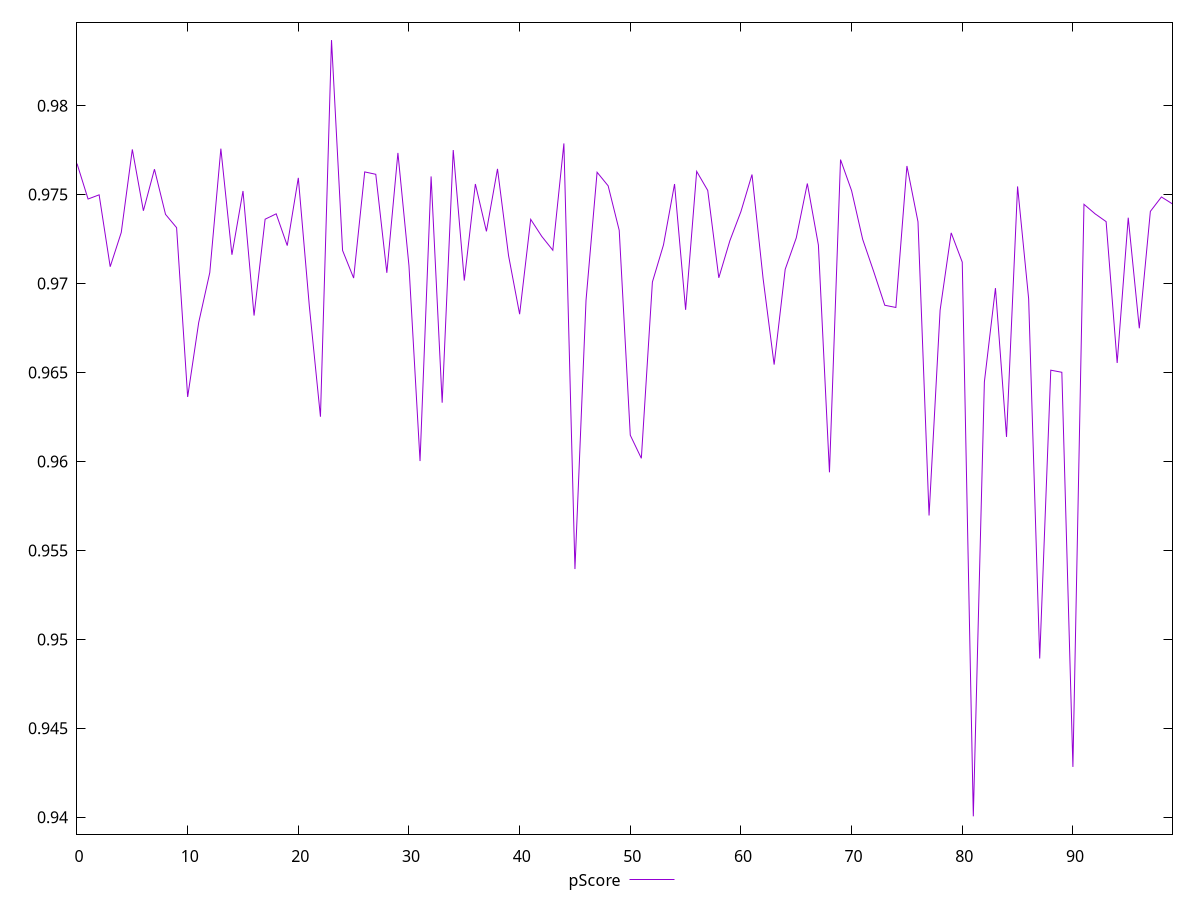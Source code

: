 reset

$pScore <<EOF
0 0.9767443668630973
1 0.9747523415978906
2 0.9749874329200046
3 0.9709466887041442
4 0.9728728818001661
5 0.9775410961177027
6 0.9740931396673371
7 0.9764284600599709
8 0.9738888039688376
9 0.9731420806504592
10 0.9636265452137139
11 0.9678166398620092
12 0.9706155745662222
13 0.9775836868925568
14 0.9716191532115962
15 0.9752023324663973
16 0.9682005235430884
17 0.9736181444970649
18 0.9739203950460067
19 0.9721347140549546
20 0.9759421389279764
21 0.9686994562868552
22 0.9625147464758146
23 0.983685922172215
24 0.9718615368372294
25 0.9703098033128714
26 0.9762764714200839
27 0.976141648232272
28 0.9706031345631507
29 0.9773454181851766
30 0.9709966001573822
31 0.9600257164330673
32 0.9760241104408721
33 0.9633019159253329
34 0.9775046418584175
35 0.9701698821339364
36 0.9755959914735866
37 0.9729341166934597
38 0.9764464898764496
39 0.9715686668899767
40 0.9682793106941452
41 0.9736099938227247
42 0.9726530654269481
43 0.9718737738433815
44 0.977877745070288
45 0.9539538150772511
46 0.9690541032816248
47 0.9762566583289964
48 0.9754930801175976
49 0.9729925285568242
50 0.9614771217491168
51 0.9601775475448786
52 0.9700881091543341
53 0.972173490638744
54 0.9755945802310224
55 0.9685254046245964
56 0.976305559208727
57 0.9752338326079447
58 0.9703233802556497
59 0.9724094555157097
60 0.9740483979052138
61 0.9761292649198661
62 0.9702942660412253
63 0.9654448934689481
64 0.9708030887362775
65 0.9725689733170936
66 0.9756244247859741
67 0.9721633259099445
68 0.9593901706873662
69 0.9769675643534409
70 0.975220936965023
71 0.9724889382633128
72 0.9706703204715076
73 0.9687812129525812
74 0.9686567714842593
75 0.9766095140368584
76 0.973471526636855
77 0.9569639689135905
78 0.96850366751588
79 0.9728503999542043
80 0.9712049020632227
81 0.9400531814534236
82 0.9644730207853192
83 0.9697448715740843
84 0.9613791298920966
85 0.9754591661173495
86 0.9691487822015658
87 0.9489251066009065
88 0.9651318549638015
89 0.9650128148925725
90 0.9428309417108423
91 0.9744552930546602
92 0.9739220851684021
93 0.9734828581505502
94 0.965536914554021
95 0.9737024917778441
96 0.9674851527315457
97 0.9740569062698021
98 0.974868432619058
99 0.9744746859569197
EOF

set key outside below
set xrange [0:99]
set yrange [0.9390531814534236:0.984685922172215]
set trange [0.9390531814534236:0.984685922172215]
set terminal svg size 640, 500 enhanced background rgb 'white'
set output "report_00025_2021-02-22T21:38:55.199Z/speed-index/samples/pages+cached+noadtech+nomedia/pScore/values.svg"

plot $pScore title "pScore" with line

reset
